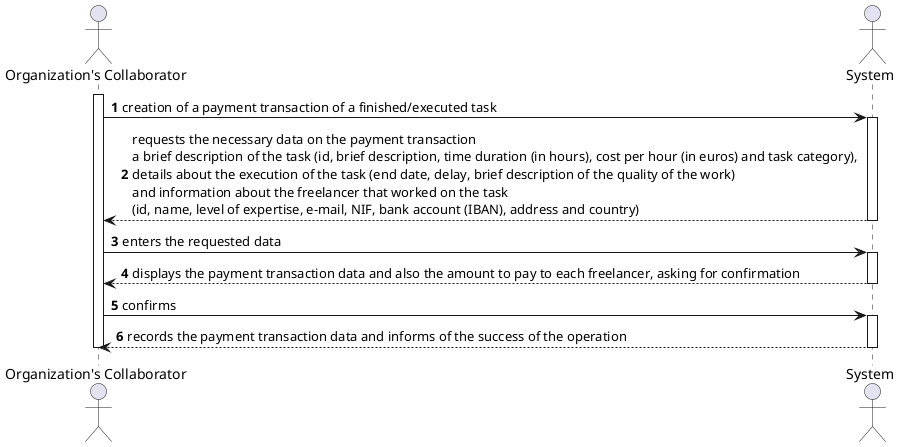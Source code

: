 @startuml
autonumber
actor "Organization's Collaborator" as OC
actor "System" as S

activate OC
OC -> S : creation of a payment transaction of a finished/executed task
activate S
S --> OC : requests the necessary data on the payment transaction\na brief description of the task (id, brief description, time duration (in hours), cost per hour (in euros) and task category), \ndetails about the execution of the task (end date, delay, brief description of the quality of the work)\nand information about the freelancer that worked on the task \n(id, name, level of expertise, e-mail, NIF, bank account (IBAN), address and country)
deactivate S

OC -> S : enters the requested data
activate S
S --> OC : displays the payment transaction data and also the amount to pay to each freelancer, asking for confirmation
deactivate S

OC -> S : confirms
activate S
S --> OC : records the payment transaction data and informs of the success of the operation
deactivate S

deactivate OC
@enduml